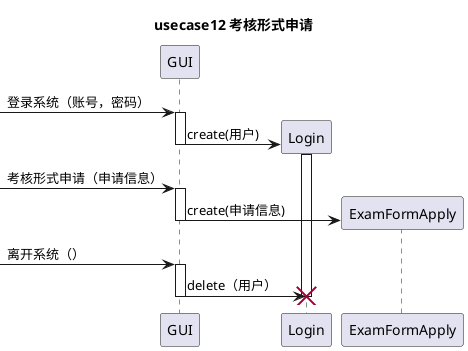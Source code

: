 @startuml
title usecase12 **考核形式申请**


[-> GUI : 登录系统（账号，密码）
activate GUI
create Login
GUI -> Login : create(用户)
activate Login
deactivate GUI

[-> GUI : 考核形式申请（申请信息）
activate GUI
create ExamFormApply
GUI -> ExamFormApply : create(申请信息)
deactivate GUI

[-> GUI : 离开系统（）
activate GUI

GUI -> Login : delete（用户）
destroy Login
deactivate GUI
@enduml